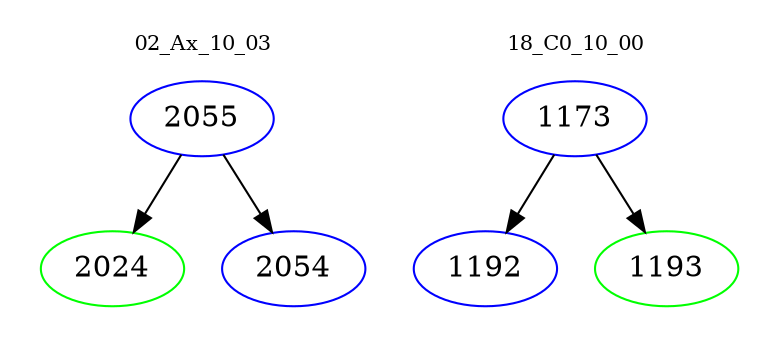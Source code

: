 digraph{
subgraph cluster_0 {
color = white
label = "02_Ax_10_03";
fontsize=10;
T0_2055 [label="2055", color="blue"]
T0_2055 -> T0_2024 [color="black"]
T0_2024 [label="2024", color="green"]
T0_2055 -> T0_2054 [color="black"]
T0_2054 [label="2054", color="blue"]
}
subgraph cluster_1 {
color = white
label = "18_C0_10_00";
fontsize=10;
T1_1173 [label="1173", color="blue"]
T1_1173 -> T1_1192 [color="black"]
T1_1192 [label="1192", color="blue"]
T1_1173 -> T1_1193 [color="black"]
T1_1193 [label="1193", color="green"]
}
}

